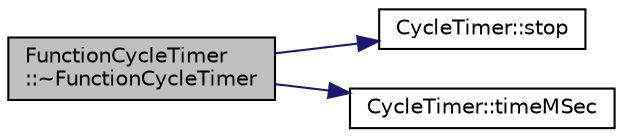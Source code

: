 digraph "FunctionCycleTimer::~FunctionCycleTimer"
{
 // INTERACTIVE_SVG=YES
  edge [fontname="Helvetica",fontsize="10",labelfontname="Helvetica",labelfontsize="10"];
  node [fontname="Helvetica",fontsize="10",shape=record];
  rankdir="LR";
  Node1 [label="FunctionCycleTimer\l::~FunctionCycleTimer",height=0.2,width=0.4,color="black", fillcolor="grey75", style="filled", fontcolor="black"];
  Node1 -> Node2 [color="midnightblue",fontsize="10",style="solid",fontname="Helvetica"];
  Node2 [label="CycleTimer::stop",height=0.2,width=0.4,color="black", fillcolor="white", style="filled",URL="$dc/dbf/class_cycle_timer.html#afbb8f4727f832000e6548e00dc1e9257"];
  Node1 -> Node3 [color="midnightblue",fontsize="10",style="solid",fontname="Helvetica"];
  Node3 [label="CycleTimer::timeMSec",height=0.2,width=0.4,color="black", fillcolor="white", style="filled",URL="$dc/dbf/class_cycle_timer.html#a1af98d4329a57d9ba79006d13c285f32"];
}
